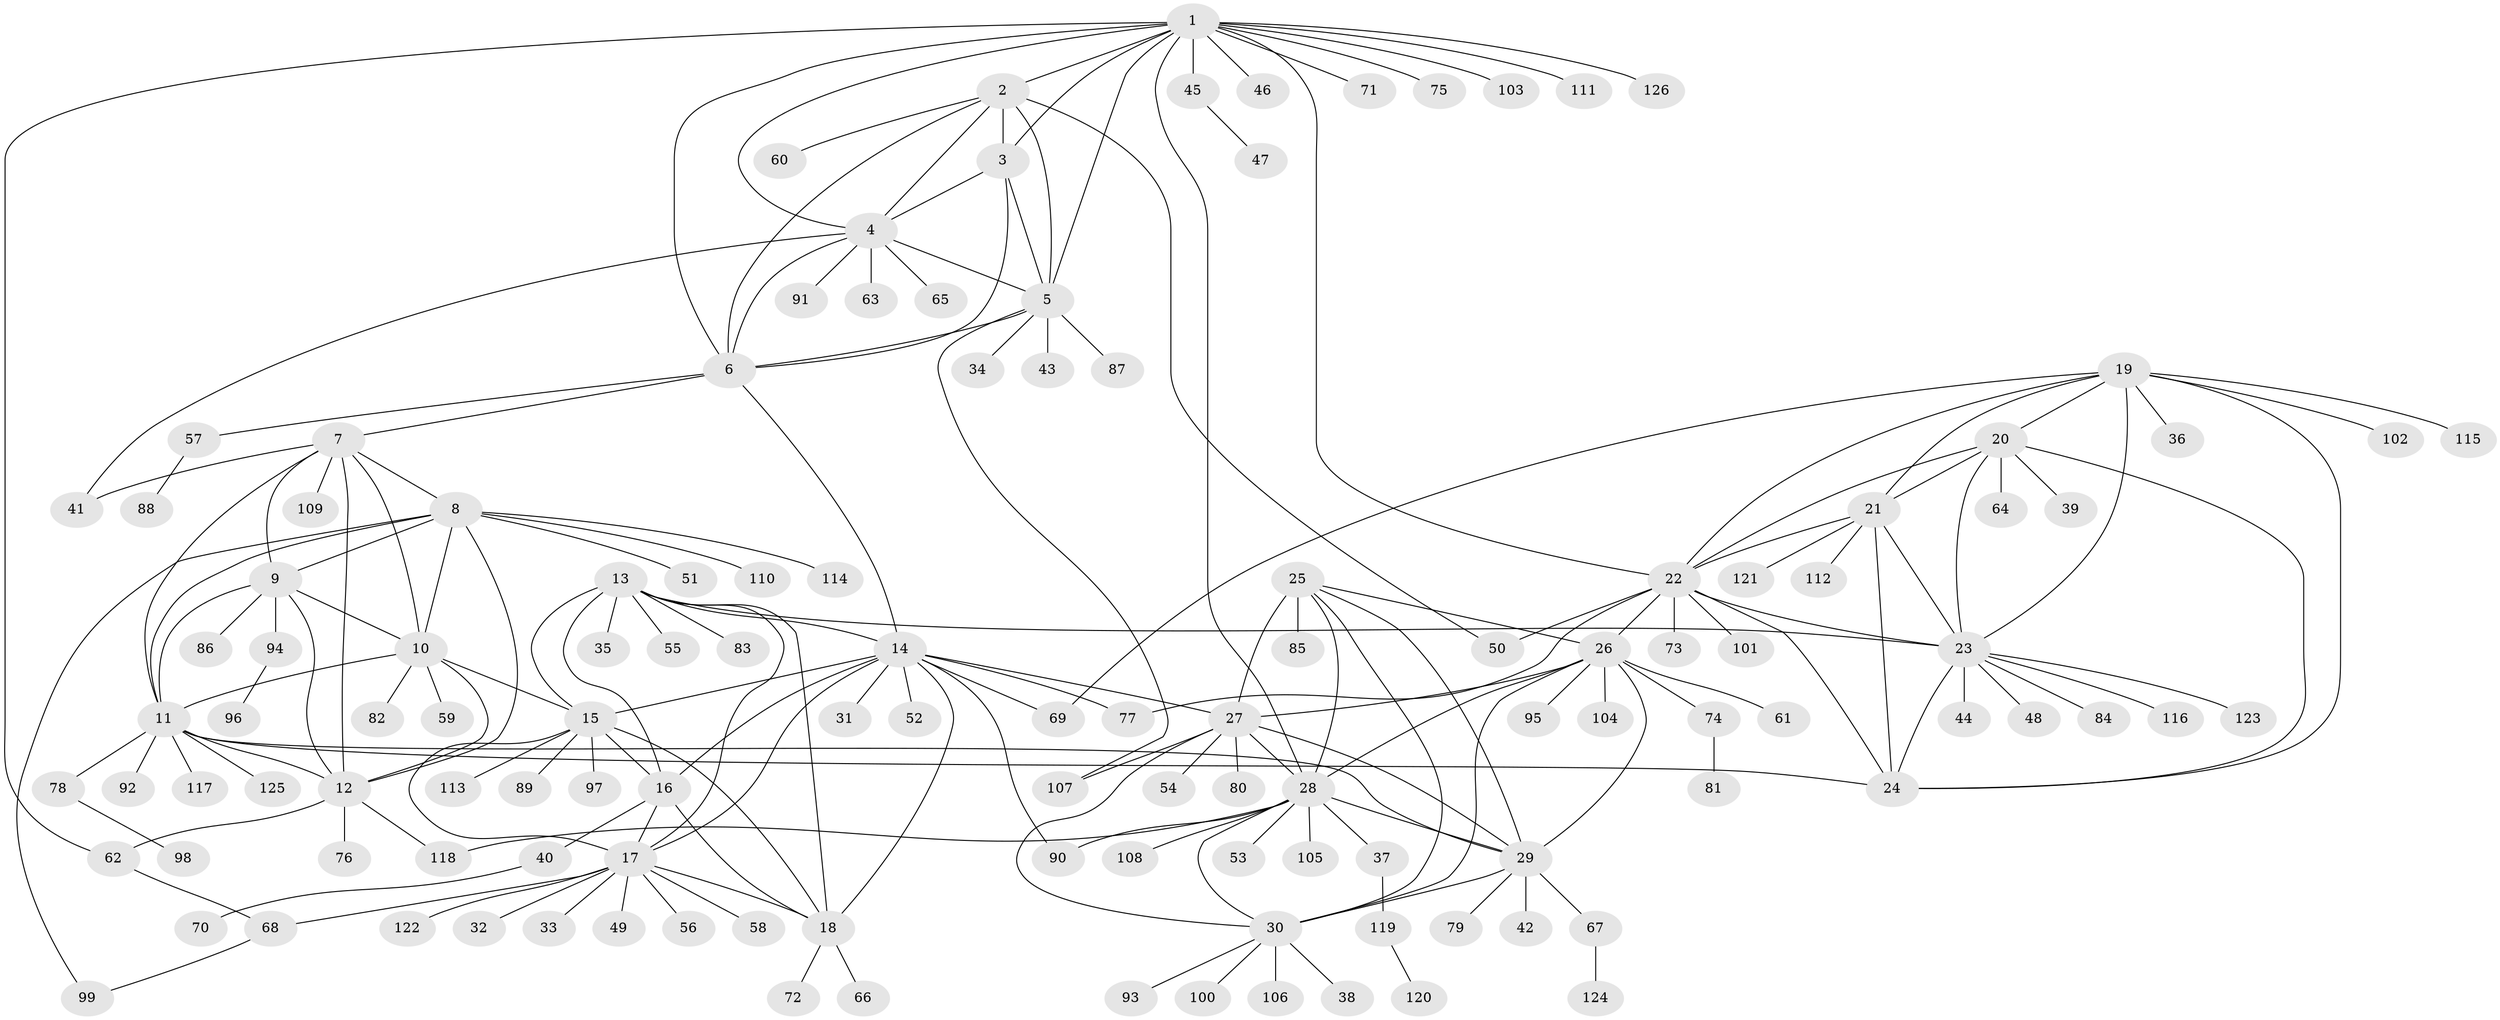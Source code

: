 // coarse degree distribution, {14: 0.0196078431372549, 6: 0.0392156862745098, 7: 0.0392156862745098, 8: 0.049019607843137254, 12: 0.00980392156862745, 15: 0.00980392156862745, 18: 0.00980392156862745, 5: 0.0196078431372549, 13: 0.00980392156862745, 4: 0.00980392156862745, 1: 0.696078431372549, 2: 0.0784313725490196, 3: 0.00980392156862745}
// Generated by graph-tools (version 1.1) at 2025/42/03/06/25 10:42:10]
// undirected, 126 vertices, 191 edges
graph export_dot {
graph [start="1"]
  node [color=gray90,style=filled];
  1;
  2;
  3;
  4;
  5;
  6;
  7;
  8;
  9;
  10;
  11;
  12;
  13;
  14;
  15;
  16;
  17;
  18;
  19;
  20;
  21;
  22;
  23;
  24;
  25;
  26;
  27;
  28;
  29;
  30;
  31;
  32;
  33;
  34;
  35;
  36;
  37;
  38;
  39;
  40;
  41;
  42;
  43;
  44;
  45;
  46;
  47;
  48;
  49;
  50;
  51;
  52;
  53;
  54;
  55;
  56;
  57;
  58;
  59;
  60;
  61;
  62;
  63;
  64;
  65;
  66;
  67;
  68;
  69;
  70;
  71;
  72;
  73;
  74;
  75;
  76;
  77;
  78;
  79;
  80;
  81;
  82;
  83;
  84;
  85;
  86;
  87;
  88;
  89;
  90;
  91;
  92;
  93;
  94;
  95;
  96;
  97;
  98;
  99;
  100;
  101;
  102;
  103;
  104;
  105;
  106;
  107;
  108;
  109;
  110;
  111;
  112;
  113;
  114;
  115;
  116;
  117;
  118;
  119;
  120;
  121;
  122;
  123;
  124;
  125;
  126;
  1 -- 2;
  1 -- 3;
  1 -- 4;
  1 -- 5;
  1 -- 6;
  1 -- 22;
  1 -- 28;
  1 -- 45;
  1 -- 46;
  1 -- 62;
  1 -- 71;
  1 -- 75;
  1 -- 103;
  1 -- 111;
  1 -- 126;
  2 -- 3;
  2 -- 4;
  2 -- 5;
  2 -- 6;
  2 -- 50;
  2 -- 60;
  3 -- 4;
  3 -- 5;
  3 -- 6;
  4 -- 5;
  4 -- 6;
  4 -- 41;
  4 -- 63;
  4 -- 65;
  4 -- 91;
  5 -- 6;
  5 -- 34;
  5 -- 43;
  5 -- 87;
  5 -- 107;
  6 -- 7;
  6 -- 14;
  6 -- 57;
  7 -- 8;
  7 -- 9;
  7 -- 10;
  7 -- 11;
  7 -- 12;
  7 -- 41;
  7 -- 109;
  8 -- 9;
  8 -- 10;
  8 -- 11;
  8 -- 12;
  8 -- 51;
  8 -- 99;
  8 -- 110;
  8 -- 114;
  9 -- 10;
  9 -- 11;
  9 -- 12;
  9 -- 86;
  9 -- 94;
  10 -- 11;
  10 -- 12;
  10 -- 15;
  10 -- 59;
  10 -- 82;
  11 -- 12;
  11 -- 24;
  11 -- 29;
  11 -- 78;
  11 -- 92;
  11 -- 117;
  11 -- 125;
  12 -- 62;
  12 -- 76;
  12 -- 118;
  13 -- 14;
  13 -- 15;
  13 -- 16;
  13 -- 17;
  13 -- 18;
  13 -- 23;
  13 -- 35;
  13 -- 55;
  13 -- 83;
  14 -- 15;
  14 -- 16;
  14 -- 17;
  14 -- 18;
  14 -- 27;
  14 -- 31;
  14 -- 52;
  14 -- 69;
  14 -- 77;
  14 -- 90;
  15 -- 16;
  15 -- 17;
  15 -- 18;
  15 -- 89;
  15 -- 97;
  15 -- 113;
  16 -- 17;
  16 -- 18;
  16 -- 40;
  17 -- 18;
  17 -- 32;
  17 -- 33;
  17 -- 49;
  17 -- 56;
  17 -- 58;
  17 -- 68;
  17 -- 122;
  18 -- 66;
  18 -- 72;
  19 -- 20;
  19 -- 21;
  19 -- 22;
  19 -- 23;
  19 -- 24;
  19 -- 36;
  19 -- 69;
  19 -- 102;
  19 -- 115;
  20 -- 21;
  20 -- 22;
  20 -- 23;
  20 -- 24;
  20 -- 39;
  20 -- 64;
  21 -- 22;
  21 -- 23;
  21 -- 24;
  21 -- 112;
  21 -- 121;
  22 -- 23;
  22 -- 24;
  22 -- 26;
  22 -- 50;
  22 -- 73;
  22 -- 77;
  22 -- 101;
  23 -- 24;
  23 -- 44;
  23 -- 48;
  23 -- 84;
  23 -- 116;
  23 -- 123;
  25 -- 26;
  25 -- 27;
  25 -- 28;
  25 -- 29;
  25 -- 30;
  25 -- 85;
  26 -- 27;
  26 -- 28;
  26 -- 29;
  26 -- 30;
  26 -- 61;
  26 -- 74;
  26 -- 95;
  26 -- 104;
  27 -- 28;
  27 -- 29;
  27 -- 30;
  27 -- 54;
  27 -- 80;
  27 -- 107;
  28 -- 29;
  28 -- 30;
  28 -- 37;
  28 -- 53;
  28 -- 90;
  28 -- 105;
  28 -- 108;
  28 -- 118;
  29 -- 30;
  29 -- 42;
  29 -- 67;
  29 -- 79;
  30 -- 38;
  30 -- 93;
  30 -- 100;
  30 -- 106;
  37 -- 119;
  40 -- 70;
  45 -- 47;
  57 -- 88;
  62 -- 68;
  67 -- 124;
  68 -- 99;
  74 -- 81;
  78 -- 98;
  94 -- 96;
  119 -- 120;
}
